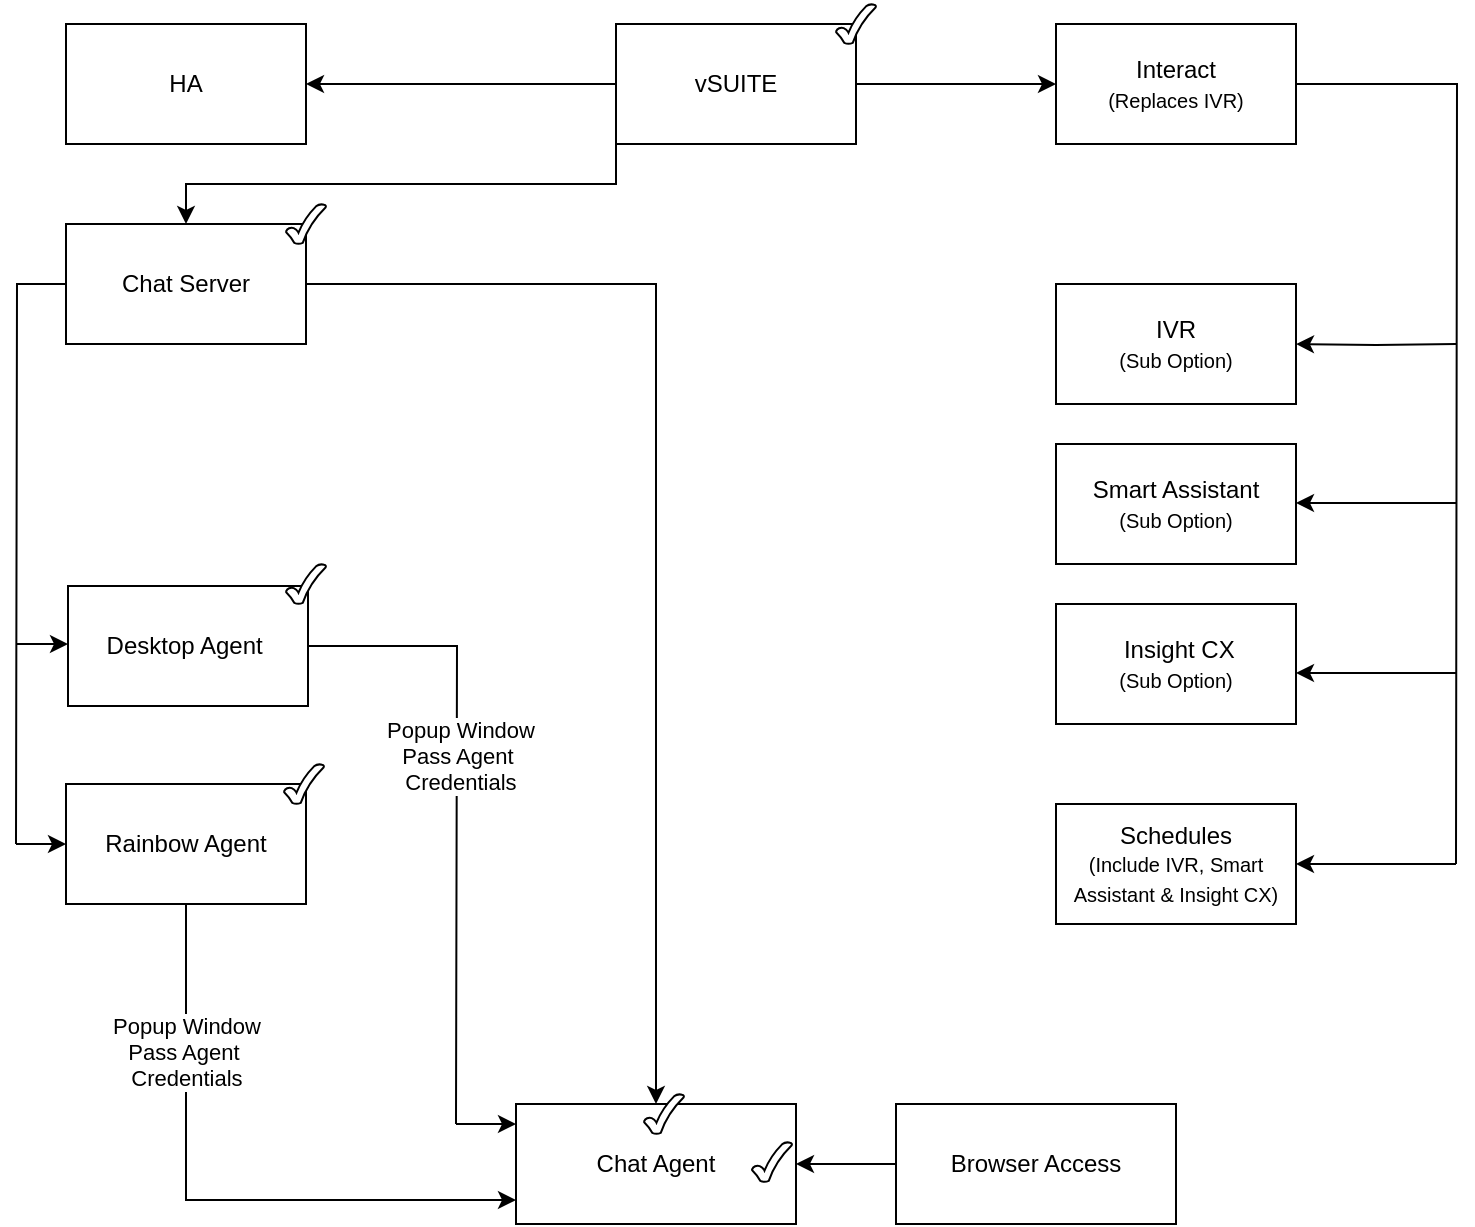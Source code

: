 <mxfile version="28.2.0">
  <diagram name="Page-1" id="HPRNnmYeag9wvSMXlz_C">
    <mxGraphModel dx="1540" dy="837" grid="1" gridSize="10" guides="1" tooltips="1" connect="1" arrows="1" fold="1" page="1" pageScale="1" pageWidth="827" pageHeight="1169" math="0" shadow="0">
      <root>
        <mxCell id="0" />
        <mxCell id="1" parent="0" />
        <mxCell id="qeHFE5mkfLP8KZIX4y5K-9" value="" style="group" vertex="1" connectable="0" parent="1">
          <mxGeometry x="330" y="30" width="130" height="70" as="geometry" />
        </mxCell>
        <mxCell id="qeHFE5mkfLP8KZIX4y5K-3" value="&lt;span style=&quot;color: light-dark(rgb(0, 0, 0), rgb(26, 26, 26));&quot;&gt;vSUITE&lt;/span&gt;" style="rounded=0;whiteSpace=wrap;html=1;fillColor=light-dark(#FFFFFF,#CCCCCC);movable=1;resizable=1;rotatable=1;deletable=1;editable=1;locked=0;connectable=1;" vertex="1" parent="qeHFE5mkfLP8KZIX4y5K-9">
          <mxGeometry y="10" width="120" height="60" as="geometry" />
        </mxCell>
        <mxCell id="qeHFE5mkfLP8KZIX4y5K-7" value="" style="verticalLabelPosition=bottom;verticalAlign=top;html=1;shape=mxgraph.basic.tick;fillColor=light-dark(#FFFFFF,#66CC00);movable=1;resizable=1;rotatable=1;deletable=1;editable=1;locked=0;connectable=1;" vertex="1" parent="qeHFE5mkfLP8KZIX4y5K-9">
          <mxGeometry x="110" width="20" height="20" as="geometry" />
        </mxCell>
        <mxCell id="qeHFE5mkfLP8KZIX4y5K-10" value="" style="group" vertex="1" connectable="0" parent="1">
          <mxGeometry x="55" y="130" width="130" height="70" as="geometry" />
        </mxCell>
        <mxCell id="qeHFE5mkfLP8KZIX4y5K-65" style="edgeStyle=orthogonalEdgeStyle;rounded=0;orthogonalLoop=1;jettySize=auto;html=1;exitX=0;exitY=0.5;exitDx=0;exitDy=0;endArrow=none;endFill=0;" edge="1" parent="qeHFE5mkfLP8KZIX4y5K-10" source="qeHFE5mkfLP8KZIX4y5K-6">
          <mxGeometry relative="1" as="geometry">
            <mxPoint x="-25" y="320" as="targetPoint" />
          </mxGeometry>
        </mxCell>
        <mxCell id="qeHFE5mkfLP8KZIX4y5K-88" style="edgeStyle=orthogonalEdgeStyle;rounded=0;orthogonalLoop=1;jettySize=auto;html=1;exitX=1;exitY=0.5;exitDx=0;exitDy=0;endArrow=none;endFill=0;" edge="1" parent="qeHFE5mkfLP8KZIX4y5K-10" source="qeHFE5mkfLP8KZIX4y5K-16">
          <mxGeometry relative="1" as="geometry">
            <mxPoint x="195" y="460" as="targetPoint" />
          </mxGeometry>
        </mxCell>
        <mxCell id="qeHFE5mkfLP8KZIX4y5K-109" value="Popup Window&lt;br&gt;Pass Agent&amp;nbsp;&lt;br&gt;Credentials" style="edgeLabel;html=1;align=center;verticalAlign=middle;resizable=0;points=[];" vertex="1" connectable="0" parent="qeHFE5mkfLP8KZIX4y5K-88">
          <mxGeometry x="-0.175" y="1" relative="1" as="geometry">
            <mxPoint as="offset" />
          </mxGeometry>
        </mxCell>
        <mxCell id="qeHFE5mkfLP8KZIX4y5K-6" value="&lt;span style=&quot;color: light-dark(rgb(0, 0, 0), rgb(0, 0, 0));&quot;&gt;Chat Server&lt;/span&gt;" style="rounded=0;whiteSpace=wrap;html=1;fillColor=light-dark(#FFFFFF,#CCCCCC);" vertex="1" parent="qeHFE5mkfLP8KZIX4y5K-10">
          <mxGeometry y="10" width="120" height="60" as="geometry" />
        </mxCell>
        <mxCell id="qeHFE5mkfLP8KZIX4y5K-8" value="" style="verticalLabelPosition=bottom;verticalAlign=top;html=1;shape=mxgraph.basic.tick;fillColor=light-dark(#FFFFFF,#66CC00);" vertex="1" parent="qeHFE5mkfLP8KZIX4y5K-10">
          <mxGeometry x="110" width="20" height="20" as="geometry" />
        </mxCell>
        <mxCell id="qeHFE5mkfLP8KZIX4y5K-93" style="edgeStyle=orthogonalEdgeStyle;rounded=0;orthogonalLoop=1;jettySize=auto;html=1;entryX=0;entryY=0.5;entryDx=0;entryDy=0;entryPerimeter=0;" edge="1" parent="qeHFE5mkfLP8KZIX4y5K-10">
          <mxGeometry relative="1" as="geometry">
            <mxPoint x="225" y="460" as="targetPoint" />
            <mxPoint x="195" y="460" as="sourcePoint" />
            <Array as="points" />
          </mxGeometry>
        </mxCell>
        <mxCell id="qeHFE5mkfLP8KZIX4y5K-11" value="" style="group" vertex="1" connectable="0" parent="1">
          <mxGeometry x="55" y="30" width="130" height="70" as="geometry" />
        </mxCell>
        <mxCell id="qeHFE5mkfLP8KZIX4y5K-4" value="&lt;span style=&quot;color: light-dark(rgb(0, 0, 0), rgb(0, 0, 0));&quot;&gt;HA&lt;/span&gt;" style="rounded=0;whiteSpace=wrap;html=1;fillColor=light-dark(#FFFFFF,#CCCCCC);" vertex="1" parent="qeHFE5mkfLP8KZIX4y5K-11">
          <mxGeometry y="10" width="120" height="60" as="geometry" />
        </mxCell>
        <mxCell id="qeHFE5mkfLP8KZIX4y5K-104" value="" style="shape=image;html=1;verticalAlign=top;verticalLabelPosition=bottom;labelBackgroundColor=#ffffff;imageAspect=0;aspect=fixed;image=https://icons.diagrams.net/icon-cache1/Essentials-2479/039_-_Cross-1213.svg" vertex="1" parent="qeHFE5mkfLP8KZIX4y5K-11">
          <mxGeometry x="96" y="28" width="24" height="24" as="geometry" />
        </mxCell>
        <mxCell id="qeHFE5mkfLP8KZIX4y5K-19" value="" style="group" vertex="1" connectable="0" parent="1">
          <mxGeometry x="40" y="310" width="145" height="71" as="geometry" />
        </mxCell>
        <mxCell id="qeHFE5mkfLP8KZIX4y5K-37" value="" style="group" vertex="1" connectable="0" parent="qeHFE5mkfLP8KZIX4y5K-19">
          <mxGeometry x="16" width="129" height="71" as="geometry" />
        </mxCell>
        <mxCell id="qeHFE5mkfLP8KZIX4y5K-16" value="&lt;span style=&quot;color: light-dark(rgb(0, 0, 0), rgb(0, 0, 0));&quot;&gt;Desktop Agent&amp;nbsp;&lt;/span&gt;" style="rounded=0;whiteSpace=wrap;html=1;fillColor=light-dark(#FFFFFF,#CCCCCC);" vertex="1" parent="qeHFE5mkfLP8KZIX4y5K-37">
          <mxGeometry y="11" width="120" height="60" as="geometry" />
        </mxCell>
        <mxCell id="qeHFE5mkfLP8KZIX4y5K-35" value="" style="verticalLabelPosition=bottom;verticalAlign=top;html=1;shape=mxgraph.basic.tick;fillColor=light-dark(#FFFFFF,#66CC00);" vertex="1" parent="qeHFE5mkfLP8KZIX4y5K-37">
          <mxGeometry x="109" width="20" height="20" as="geometry" />
        </mxCell>
        <mxCell id="qeHFE5mkfLP8KZIX4y5K-66" style="edgeStyle=orthogonalEdgeStyle;rounded=0;orthogonalLoop=1;jettySize=auto;html=1;entryX=1;entryY=0.5;entryDx=0;entryDy=0;" edge="1" parent="qeHFE5mkfLP8KZIX4y5K-37">
          <mxGeometry relative="1" as="geometry">
            <mxPoint y="40.5" as="targetPoint" />
            <mxPoint x="-26" y="40" as="sourcePoint" />
          </mxGeometry>
        </mxCell>
        <mxCell id="qeHFE5mkfLP8KZIX4y5K-24" style="edgeStyle=orthogonalEdgeStyle;rounded=0;orthogonalLoop=1;jettySize=auto;html=1;exitX=0;exitY=0.5;exitDx=0;exitDy=0;" edge="1" parent="1" source="qeHFE5mkfLP8KZIX4y5K-3" target="qeHFE5mkfLP8KZIX4y5K-4">
          <mxGeometry relative="1" as="geometry" />
        </mxCell>
        <mxCell id="qeHFE5mkfLP8KZIX4y5K-30" value="" style="group" vertex="1" connectable="0" parent="1">
          <mxGeometry x="550" y="30" width="134" height="70" as="geometry" />
        </mxCell>
        <mxCell id="qeHFE5mkfLP8KZIX4y5K-55" style="edgeStyle=orthogonalEdgeStyle;rounded=0;orthogonalLoop=1;jettySize=auto;html=1;exitX=1;exitY=0.5;exitDx=0;exitDy=0;endArrow=none;endFill=0;" edge="1" parent="qeHFE5mkfLP8KZIX4y5K-30" source="qeHFE5mkfLP8KZIX4y5K-31">
          <mxGeometry relative="1" as="geometry">
            <mxPoint x="200" y="430" as="targetPoint" />
          </mxGeometry>
        </mxCell>
        <mxCell id="qeHFE5mkfLP8KZIX4y5K-31" value="&lt;span style=&quot;color: light-dark(rgb(0, 0, 0), rgb(0, 0, 0));&quot;&gt;Interact&lt;br&gt;&lt;font style=&quot;font-size: 10px;&quot;&gt;(Replaces IVR)&lt;/font&gt;&lt;/span&gt;&lt;font style=&quot;font-size: 10px;&quot;&gt;&lt;span style=&quot;color: light-dark(rgb(0, 0, 0), rgb(0, 0, 255));&quot;&gt;&lt;br&gt;&lt;/span&gt;&lt;/font&gt;" style="rounded=0;whiteSpace=wrap;html=1;fillColor=light-dark(#FFFFFF,#CCCCCC);movable=1;resizable=1;rotatable=1;deletable=1;editable=1;locked=0;connectable=1;" vertex="1" parent="qeHFE5mkfLP8KZIX4y5K-30">
          <mxGeometry y="10" width="120" height="60" as="geometry" />
        </mxCell>
        <mxCell id="qeHFE5mkfLP8KZIX4y5K-47" value="" style="shape=image;html=1;verticalAlign=top;verticalLabelPosition=bottom;labelBackgroundColor=#ffffff;imageAspect=0;aspect=fixed;image=https://icons.diagrams.net/icon-cache1/Essentials-2479/039_-_Cross-1213.svg" vertex="1" parent="qeHFE5mkfLP8KZIX4y5K-30">
          <mxGeometry x="110" y="-2" width="24" height="24" as="geometry" />
        </mxCell>
        <mxCell id="qeHFE5mkfLP8KZIX4y5K-33" style="edgeStyle=orthogonalEdgeStyle;rounded=0;orthogonalLoop=1;jettySize=auto;html=1;exitX=0;exitY=0.5;exitDx=0;exitDy=0;" edge="1" parent="1" source="qeHFE5mkfLP8KZIX4y5K-3" target="qeHFE5mkfLP8KZIX4y5K-6">
          <mxGeometry relative="1" as="geometry">
            <Array as="points">
              <mxPoint x="330" y="120" />
              <mxPoint x="115" y="120" />
            </Array>
          </mxGeometry>
        </mxCell>
        <mxCell id="qeHFE5mkfLP8KZIX4y5K-34" value="" style="group" vertex="1" connectable="0" parent="1">
          <mxGeometry x="62" y="410" width="126" height="70" as="geometry" />
        </mxCell>
        <mxCell id="qeHFE5mkfLP8KZIX4y5K-27" value="&lt;span style=&quot;color: light-dark(rgb(0, 0, 0), rgb(0, 0, 0));&quot;&gt;Rainbow &lt;/span&gt;&lt;span style=&quot;color: light-dark(rgb(0, 0, 0), rgb(0, 0, 0));&quot;&gt;&lt;span style=&quot;color: light-dark(rgb(0, 0, 0), rgb(0, 0, 0));&quot;&gt;Agen&lt;/span&gt;t&lt;/span&gt;" style="rounded=0;whiteSpace=wrap;html=1;fillColor=light-dark(#FFFFFF,#CCCCCC);" vertex="1" parent="qeHFE5mkfLP8KZIX4y5K-34">
          <mxGeometry x="-7" y="10" width="120" height="60" as="geometry" />
        </mxCell>
        <mxCell id="qeHFE5mkfLP8KZIX4y5K-28" value="" style="verticalLabelPosition=bottom;verticalAlign=top;html=1;shape=mxgraph.basic.tick;fillColor=light-dark(#FFFFFF,#66CC00);" vertex="1" parent="qeHFE5mkfLP8KZIX4y5K-34">
          <mxGeometry x="102" width="20" height="20" as="geometry" />
        </mxCell>
        <mxCell id="qeHFE5mkfLP8KZIX4y5K-71" style="edgeStyle=orthogonalEdgeStyle;rounded=0;orthogonalLoop=1;jettySize=auto;html=1;entryX=1;entryY=0.5;entryDx=0;entryDy=0;" edge="1" parent="qeHFE5mkfLP8KZIX4y5K-34">
          <mxGeometry relative="1" as="geometry">
            <mxPoint x="-7" y="39.5" as="targetPoint" />
            <mxPoint x="-32" y="40" as="sourcePoint" />
          </mxGeometry>
        </mxCell>
        <mxCell id="qeHFE5mkfLP8KZIX4y5K-38" value="" style="group" vertex="1" connectable="0" parent="1">
          <mxGeometry x="550" y="160" width="134" height="70" as="geometry" />
        </mxCell>
        <mxCell id="qeHFE5mkfLP8KZIX4y5K-39" value="&lt;span style=&quot;color: light-dark(rgb(0, 0, 0), rgb(0, 0, 0));&quot;&gt;IVR&lt;br&gt;&lt;/span&gt;&lt;span style=&quot;color: light-dark(rgb(0, 0, 0), rgb(0, 0, 255));&quot;&gt;&lt;span style=&quot;color: light-dark(rgb(0, 0, 0), rgb(0, 0, 0));&quot;&gt;&lt;font style=&quot;font-size: 10px;&quot;&gt;(Sub Option)&lt;/font&gt;&lt;/span&gt;&lt;/span&gt;" style="rounded=0;whiteSpace=wrap;html=1;fillColor=light-dark(#FFFFFF,#CCCCCC);movable=1;resizable=1;rotatable=1;deletable=1;editable=1;locked=0;connectable=1;" vertex="1" parent="qeHFE5mkfLP8KZIX4y5K-38">
          <mxGeometry y="10" width="120" height="60" as="geometry" />
        </mxCell>
        <mxCell id="qeHFE5mkfLP8KZIX4y5K-48" value="" style="shape=image;html=1;verticalAlign=top;verticalLabelPosition=bottom;labelBackgroundColor=#ffffff;imageAspect=0;aspect=fixed;image=https://icons.diagrams.net/icon-cache1/Essentials-2479/039_-_Cross-1213.svg" vertex="1" parent="qeHFE5mkfLP8KZIX4y5K-38">
          <mxGeometry x="110" y="-2" width="24" height="24" as="geometry" />
        </mxCell>
        <mxCell id="qeHFE5mkfLP8KZIX4y5K-41" value="" style="group" vertex="1" connectable="0" parent="1">
          <mxGeometry x="610" y="240" width="134" height="70" as="geometry" />
        </mxCell>
        <mxCell id="qeHFE5mkfLP8KZIX4y5K-42" value="&lt;span style=&quot;color: light-dark(rgb(0, 0, 0), rgb(0, 0, 0));&quot;&gt;Smart Assistant&lt;br&gt;&lt;/span&gt;&lt;span style=&quot;color: light-dark(rgb(0, 0, 0), rgb(0, 0, 255));&quot;&gt;&lt;span style=&quot;color: light-dark(rgb(0, 0, 0), rgb(0, 0, 0));&quot;&gt;&lt;font style=&quot;font-size: 10px;&quot;&gt;(Sub Option)&lt;/font&gt;&lt;/span&gt;&lt;/span&gt;" style="rounded=0;whiteSpace=wrap;html=1;fillColor=light-dark(#FFFFFF,#CCCCCC);movable=1;resizable=1;rotatable=1;deletable=1;editable=1;locked=0;connectable=1;" vertex="1" parent="qeHFE5mkfLP8KZIX4y5K-41">
          <mxGeometry x="-60" y="10" width="120" height="60" as="geometry" />
        </mxCell>
        <mxCell id="qeHFE5mkfLP8KZIX4y5K-49" value="" style="shape=image;html=1;verticalAlign=top;verticalLabelPosition=bottom;labelBackgroundColor=#ffffff;imageAspect=0;aspect=fixed;image=https://icons.diagrams.net/icon-cache1/Essentials-2479/039_-_Cross-1213.svg" vertex="1" parent="qeHFE5mkfLP8KZIX4y5K-41">
          <mxGeometry x="50" y="1" width="24" height="24" as="geometry" />
        </mxCell>
        <mxCell id="qeHFE5mkfLP8KZIX4y5K-57" style="edgeStyle=orthogonalEdgeStyle;rounded=0;orthogonalLoop=1;jettySize=auto;html=1;entryX=1;entryY=0.5;entryDx=0;entryDy=0;" edge="1" parent="qeHFE5mkfLP8KZIX4y5K-41">
          <mxGeometry relative="1" as="geometry">
            <mxPoint x="60" y="39.5" as="targetPoint" />
            <mxPoint x="140" y="39.5" as="sourcePoint" />
          </mxGeometry>
        </mxCell>
        <mxCell id="qeHFE5mkfLP8KZIX4y5K-44" value="" style="group" vertex="1" connectable="0" parent="1">
          <mxGeometry x="550" y="320" width="134" height="70" as="geometry" />
        </mxCell>
        <mxCell id="qeHFE5mkfLP8KZIX4y5K-45" value="&lt;span style=&quot;color: light-dark(rgb(0, 0, 0), rgb(0, 0, 0));&quot;&gt;&amp;nbsp;Insight CX&lt;br&gt;&lt;/span&gt;&lt;span style=&quot;color: light-dark(rgb(0, 0, 0), rgb(0, 0, 255));&quot;&gt;&lt;span style=&quot;color: light-dark(rgb(0, 0, 0), rgb(0, 0, 0));&quot;&gt;&lt;font style=&quot;font-size: 10px;&quot;&gt;(Sub Option)&lt;/font&gt;&lt;/span&gt;&lt;/span&gt;" style="rounded=0;whiteSpace=wrap;html=1;fillColor=light-dark(#FFFFFF,#CCCCCC);movable=1;resizable=1;rotatable=1;deletable=1;editable=1;locked=0;connectable=1;" vertex="1" parent="qeHFE5mkfLP8KZIX4y5K-44">
          <mxGeometry y="10" width="120" height="60" as="geometry" />
        </mxCell>
        <mxCell id="qeHFE5mkfLP8KZIX4y5K-50" value="" style="shape=image;html=1;verticalAlign=top;verticalLabelPosition=bottom;labelBackgroundColor=#ffffff;imageAspect=0;aspect=fixed;image=https://icons.diagrams.net/icon-cache1/Essentials-2479/039_-_Cross-1213.svg" vertex="1" parent="qeHFE5mkfLP8KZIX4y5K-44">
          <mxGeometry x="110" width="24" height="24" as="geometry" />
        </mxCell>
        <mxCell id="qeHFE5mkfLP8KZIX4y5K-51" value="" style="group" vertex="1" connectable="0" parent="1">
          <mxGeometry x="550" y="420" width="134" height="70" as="geometry" />
        </mxCell>
        <mxCell id="qeHFE5mkfLP8KZIX4y5K-52" value="&lt;span style=&quot;color: light-dark(rgb(0, 0, 0), rgb(0, 0, 0));&quot;&gt;Schedules&lt;br&gt;&lt;font style=&quot;font-size: 10px;&quot;&gt;(Include IVR, Smart Assistant &amp;amp; Insight CX)&lt;/font&gt;&lt;/span&gt;" style="rounded=0;whiteSpace=wrap;html=1;fillColor=light-dark(#FFFFFF,#CCCCCC);movable=1;resizable=1;rotatable=1;deletable=1;editable=1;locked=0;connectable=1;" vertex="1" parent="qeHFE5mkfLP8KZIX4y5K-51">
          <mxGeometry y="10" width="120" height="60" as="geometry" />
        </mxCell>
        <mxCell id="qeHFE5mkfLP8KZIX4y5K-53" value="" style="shape=image;html=1;verticalAlign=top;verticalLabelPosition=bottom;labelBackgroundColor=#ffffff;imageAspect=0;aspect=fixed;image=https://icons.diagrams.net/icon-cache1/Essentials-2479/039_-_Cross-1213.svg" vertex="1" parent="qeHFE5mkfLP8KZIX4y5K-51">
          <mxGeometry x="110" y="-2" width="24" height="24" as="geometry" />
        </mxCell>
        <mxCell id="qeHFE5mkfLP8KZIX4y5K-56" style="edgeStyle=orthogonalEdgeStyle;rounded=0;orthogonalLoop=1;jettySize=auto;html=1;entryX=1;entryY=0.5;entryDx=0;entryDy=0;" edge="1" parent="1" target="qeHFE5mkfLP8KZIX4y5K-39">
          <mxGeometry relative="1" as="geometry">
            <mxPoint x="870" y="800" as="targetPoint" />
            <mxPoint x="750" y="200" as="sourcePoint" />
          </mxGeometry>
        </mxCell>
        <mxCell id="qeHFE5mkfLP8KZIX4y5K-60" style="edgeStyle=orthogonalEdgeStyle;rounded=0;orthogonalLoop=1;jettySize=auto;html=1;entryX=1;entryY=0.5;entryDx=0;entryDy=0;" edge="1" parent="1">
          <mxGeometry relative="1" as="geometry">
            <mxPoint x="670" y="364.5" as="targetPoint" />
            <mxPoint x="750" y="364.5" as="sourcePoint" />
          </mxGeometry>
        </mxCell>
        <mxCell id="qeHFE5mkfLP8KZIX4y5K-61" style="edgeStyle=orthogonalEdgeStyle;rounded=0;orthogonalLoop=1;jettySize=auto;html=1;entryX=1;entryY=0.5;entryDx=0;entryDy=0;" edge="1" parent="1">
          <mxGeometry relative="1" as="geometry">
            <mxPoint x="670" y="460" as="targetPoint" />
            <mxPoint x="750" y="460" as="sourcePoint" />
          </mxGeometry>
        </mxCell>
        <mxCell id="qeHFE5mkfLP8KZIX4y5K-62" style="edgeStyle=orthogonalEdgeStyle;rounded=0;orthogonalLoop=1;jettySize=auto;html=1;exitX=1;exitY=0.5;exitDx=0;exitDy=0;entryX=0;entryY=0.5;entryDx=0;entryDy=0;" edge="1" parent="1" source="qeHFE5mkfLP8KZIX4y5K-3" target="qeHFE5mkfLP8KZIX4y5K-31">
          <mxGeometry relative="1" as="geometry" />
        </mxCell>
        <mxCell id="qeHFE5mkfLP8KZIX4y5K-68" value="" style="group" vertex="1" connectable="0" parent="1">
          <mxGeometry x="300" y="570" width="134" height="70" as="geometry" />
        </mxCell>
        <mxCell id="qeHFE5mkfLP8KZIX4y5K-69" value="&lt;span style=&quot;color: light-dark(rgb(0, 0, 0), rgb(0, 0, 0));&quot;&gt;&lt;span style=&quot;color: light-dark(rgb(0, 0, 0), rgb(0, 0, 0));&quot;&gt;Chat Agen&lt;/span&gt;t&lt;/span&gt;" style="rounded=0;whiteSpace=wrap;html=1;fillColor=light-dark(#FFFFFF,#CCCCCC);movable=1;resizable=1;rotatable=1;deletable=1;editable=1;locked=0;connectable=1;" vertex="1" parent="qeHFE5mkfLP8KZIX4y5K-68">
          <mxGeometry x="-20" y="10" width="140" height="60" as="geometry" />
        </mxCell>
        <mxCell id="qeHFE5mkfLP8KZIX4y5K-77" value="" style="verticalLabelPosition=bottom;verticalAlign=top;html=1;shape=mxgraph.basic.tick;fillColor=light-dark(#FFFFFF,#66CC00);" vertex="1" parent="qeHFE5mkfLP8KZIX4y5K-68">
          <mxGeometry x="98" y="29" width="20" height="20" as="geometry" />
        </mxCell>
        <mxCell id="qeHFE5mkfLP8KZIX4y5K-92" value="" style="verticalLabelPosition=bottom;verticalAlign=top;html=1;shape=mxgraph.basic.tick;fillColor=light-dark(#FFFFFF,#66CC00);" vertex="1" parent="qeHFE5mkfLP8KZIX4y5K-68">
          <mxGeometry x="44" y="5" width="20" height="20" as="geometry" />
        </mxCell>
        <mxCell id="qeHFE5mkfLP8KZIX4y5K-101" value="" style="shape=image;html=1;verticalAlign=top;verticalLabelPosition=bottom;labelBackgroundColor=#ffffff;imageAspect=0;aspect=fixed;image=https://icons.diagrams.net/icon-cache1/Essentials-2479/039_-_Cross-1213.svg" vertex="1" parent="qeHFE5mkfLP8KZIX4y5K-68">
          <mxGeometry x="-20" y="46" width="24" height="24" as="geometry" />
        </mxCell>
        <mxCell id="qeHFE5mkfLP8KZIX4y5K-85" style="edgeStyle=orthogonalEdgeStyle;rounded=0;orthogonalLoop=1;jettySize=auto;html=1;exitX=1;exitY=0.5;exitDx=0;exitDy=0;entryX=0.5;entryY=0;entryDx=0;entryDy=0;" edge="1" parent="1" source="qeHFE5mkfLP8KZIX4y5K-6" target="qeHFE5mkfLP8KZIX4y5K-69">
          <mxGeometry relative="1" as="geometry" />
        </mxCell>
        <mxCell id="qeHFE5mkfLP8KZIX4y5K-87" style="edgeStyle=orthogonalEdgeStyle;rounded=0;orthogonalLoop=1;jettySize=auto;html=1;exitX=0;exitY=0.5;exitDx=0;exitDy=0;entryX=1;entryY=0.5;entryDx=0;entryDy=0;" edge="1" parent="1" source="qeHFE5mkfLP8KZIX4y5K-86" target="qeHFE5mkfLP8KZIX4y5K-69">
          <mxGeometry relative="1" as="geometry" />
        </mxCell>
        <mxCell id="qeHFE5mkfLP8KZIX4y5K-86" value="&lt;span style=&quot;color: light-dark(rgb(0, 0, 0), rgb(0, 0, 0));&quot;&gt;Browser Access&lt;/span&gt;" style="rounded=0;whiteSpace=wrap;html=1;fillColor=light-dark(#FFFFFF,#CCCCCC);movable=1;resizable=1;rotatable=1;deletable=1;editable=1;locked=0;connectable=1;" vertex="1" parent="1">
          <mxGeometry x="470" y="580" width="140" height="60" as="geometry" />
        </mxCell>
        <mxCell id="qeHFE5mkfLP8KZIX4y5K-97" value="" style="shape=image;html=1;verticalAlign=top;verticalLabelPosition=bottom;labelBackgroundColor=#ffffff;imageAspect=0;aspect=fixed;image=https://icons.diagrams.net/icon-cache1/Essentials-2479/039_-_Cross-1213.svg" vertex="1" parent="1">
          <mxGeometry x="280" y="581" width="24" height="24" as="geometry" />
        </mxCell>
        <mxCell id="qeHFE5mkfLP8KZIX4y5K-108" style="edgeStyle=orthogonalEdgeStyle;rounded=0;orthogonalLoop=1;jettySize=auto;html=1;exitX=0.5;exitY=1;exitDx=0;exitDy=0;entryX=0;entryY=0.5;entryDx=0;entryDy=0;" edge="1" parent="1" source="qeHFE5mkfLP8KZIX4y5K-27" target="qeHFE5mkfLP8KZIX4y5K-101">
          <mxGeometry relative="1" as="geometry" />
        </mxCell>
        <mxCell id="qeHFE5mkfLP8KZIX4y5K-110" value="Popup Window&lt;br&gt;Pass Agent&amp;nbsp;&lt;br&gt;Credentials" style="edgeLabel;html=1;align=center;verticalAlign=middle;resizable=0;points=[];" vertex="1" connectable="0" parent="qeHFE5mkfLP8KZIX4y5K-108">
          <mxGeometry x="-0.528" relative="1" as="geometry">
            <mxPoint as="offset" />
          </mxGeometry>
        </mxCell>
      </root>
    </mxGraphModel>
  </diagram>
</mxfile>

